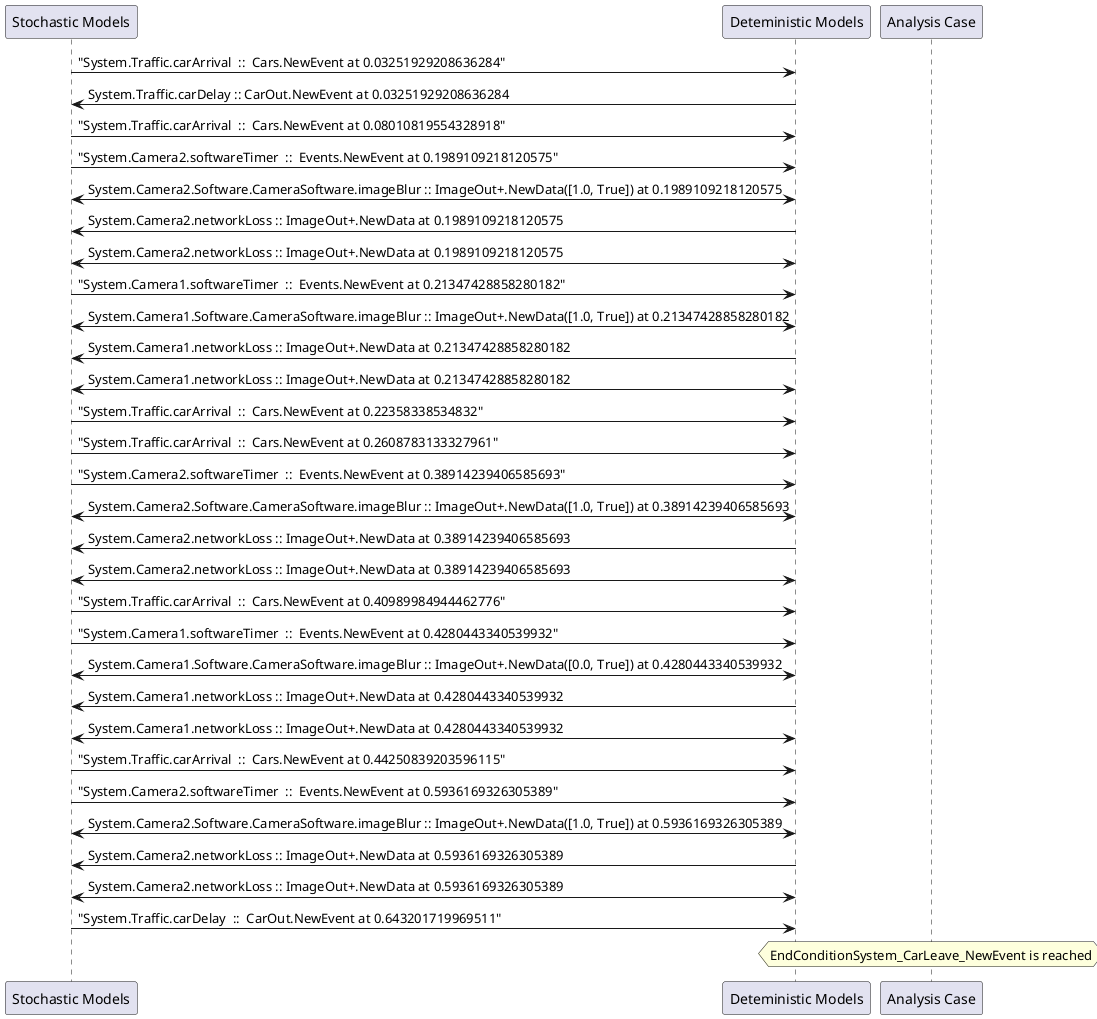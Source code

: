 
	@startuml
	participant "Stochastic Models" as stochmodel
	participant "Deteministic Models" as detmodel
	participant "Analysis Case" as analysis
	{9767_stop} stochmodel -> detmodel : "System.Traffic.carArrival  ::  Cars.NewEvent at 0.03251929208636284"
{9778_start} detmodel -> stochmodel : System.Traffic.carDelay :: CarOut.NewEvent at 0.03251929208636284
{9768_stop} stochmodel -> detmodel : "System.Traffic.carArrival  ::  Cars.NewEvent at 0.08010819554328918"
{9751_stop} stochmodel -> detmodel : "System.Camera2.softwareTimer  ::  Events.NewEvent at 0.1989109218120575"
detmodel <-> stochmodel : System.Camera2.Software.CameraSoftware.imageBlur :: ImageOut+.NewData([1.0, True]) at 0.1989109218120575
detmodel -> stochmodel : System.Camera2.networkLoss :: ImageOut+.NewData at 0.1989109218120575
detmodel <-> stochmodel : System.Camera2.networkLoss :: ImageOut+.NewData at 0.1989109218120575
{9735_stop} stochmodel -> detmodel : "System.Camera1.softwareTimer  ::  Events.NewEvent at 0.21347428858280182"
detmodel <-> stochmodel : System.Camera1.Software.CameraSoftware.imageBlur :: ImageOut+.NewData([1.0, True]) at 0.21347428858280182
detmodel -> stochmodel : System.Camera1.networkLoss :: ImageOut+.NewData at 0.21347428858280182
detmodel <-> stochmodel : System.Camera1.networkLoss :: ImageOut+.NewData at 0.21347428858280182
{9769_stop} stochmodel -> detmodel : "System.Traffic.carArrival  ::  Cars.NewEvent at 0.22358338534832"
{9770_stop} stochmodel -> detmodel : "System.Traffic.carArrival  ::  Cars.NewEvent at 0.2608783133327961"
{9752_stop} stochmodel -> detmodel : "System.Camera2.softwareTimer  ::  Events.NewEvent at 0.38914239406585693"
detmodel <-> stochmodel : System.Camera2.Software.CameraSoftware.imageBlur :: ImageOut+.NewData([1.0, True]) at 0.38914239406585693
detmodel -> stochmodel : System.Camera2.networkLoss :: ImageOut+.NewData at 0.38914239406585693
detmodel <-> stochmodel : System.Camera2.networkLoss :: ImageOut+.NewData at 0.38914239406585693
{9771_stop} stochmodel -> detmodel : "System.Traffic.carArrival  ::  Cars.NewEvent at 0.40989984944462776"
{9736_stop} stochmodel -> detmodel : "System.Camera1.softwareTimer  ::  Events.NewEvent at 0.4280443340539932"
detmodel <-> stochmodel : System.Camera1.Software.CameraSoftware.imageBlur :: ImageOut+.NewData([0.0, True]) at 0.4280443340539932
detmodel -> stochmodel : System.Camera1.networkLoss :: ImageOut+.NewData at 0.4280443340539932
detmodel <-> stochmodel : System.Camera1.networkLoss :: ImageOut+.NewData at 0.4280443340539932
{9772_stop} stochmodel -> detmodel : "System.Traffic.carArrival  ::  Cars.NewEvent at 0.44250839203596115"
{9753_stop} stochmodel -> detmodel : "System.Camera2.softwareTimer  ::  Events.NewEvent at 0.5936169326305389"
detmodel <-> stochmodel : System.Camera2.Software.CameraSoftware.imageBlur :: ImageOut+.NewData([1.0, True]) at 0.5936169326305389
detmodel -> stochmodel : System.Camera2.networkLoss :: ImageOut+.NewData at 0.5936169326305389
detmodel <-> stochmodel : System.Camera2.networkLoss :: ImageOut+.NewData at 0.5936169326305389
{9778_stop} stochmodel -> detmodel : "System.Traffic.carDelay  ::  CarOut.NewEvent at 0.643201719969511"
{9778_start} <-> {9778_stop} : delay
hnote over analysis 
EndConditionSystem_CarLeave_NewEvent is reached
endnote
@enduml